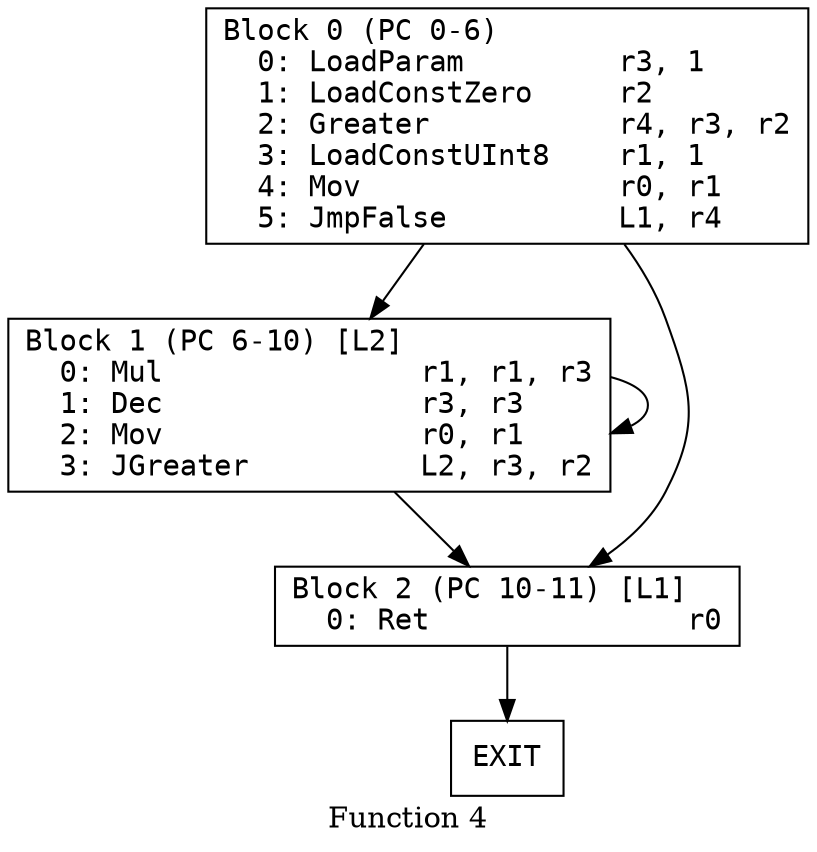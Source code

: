 // Function 4 from flow_control
// Generated from data/flow_control.dot

digraph {
  rankdir=TB;
  node [shape=box, fontname="monospace"];

  label = "Function 4";
  style = filled;
  color = lightgrey;

  f4_n0 [ label = "Block 0 (PC 0-6)\l  0: LoadParam         r3, 1\l  1: LoadConstZero     r2\l  2: Greater           r4, r3, r2\l  3: LoadConstUInt8    r1, 1\l  4: Mov               r0, r1\l  5: JmpFalse          L1, r4\l" ]
  f4_n1 [ label = "Block 1 (PC 6-10) [L2]\l  0: Mul               r1, r1, r3\l  1: Dec               r3, r3\l  2: Mov               r0, r1\l  3: JGreater          L2, r3, r2\l" ]
  f4_n2 [ label = "Block 2 (PC 10-11) [L1]\l  0: Ret               r0\l" ]
  f4_n3 [ label = "EXIT" ]

  f4_n0 -> f4_n2
  f4_n0 -> f4_n1
  f4_n1 -> f4_n1
  f4_n1 -> f4_n2
  f4_n2 -> f4_n3
}
